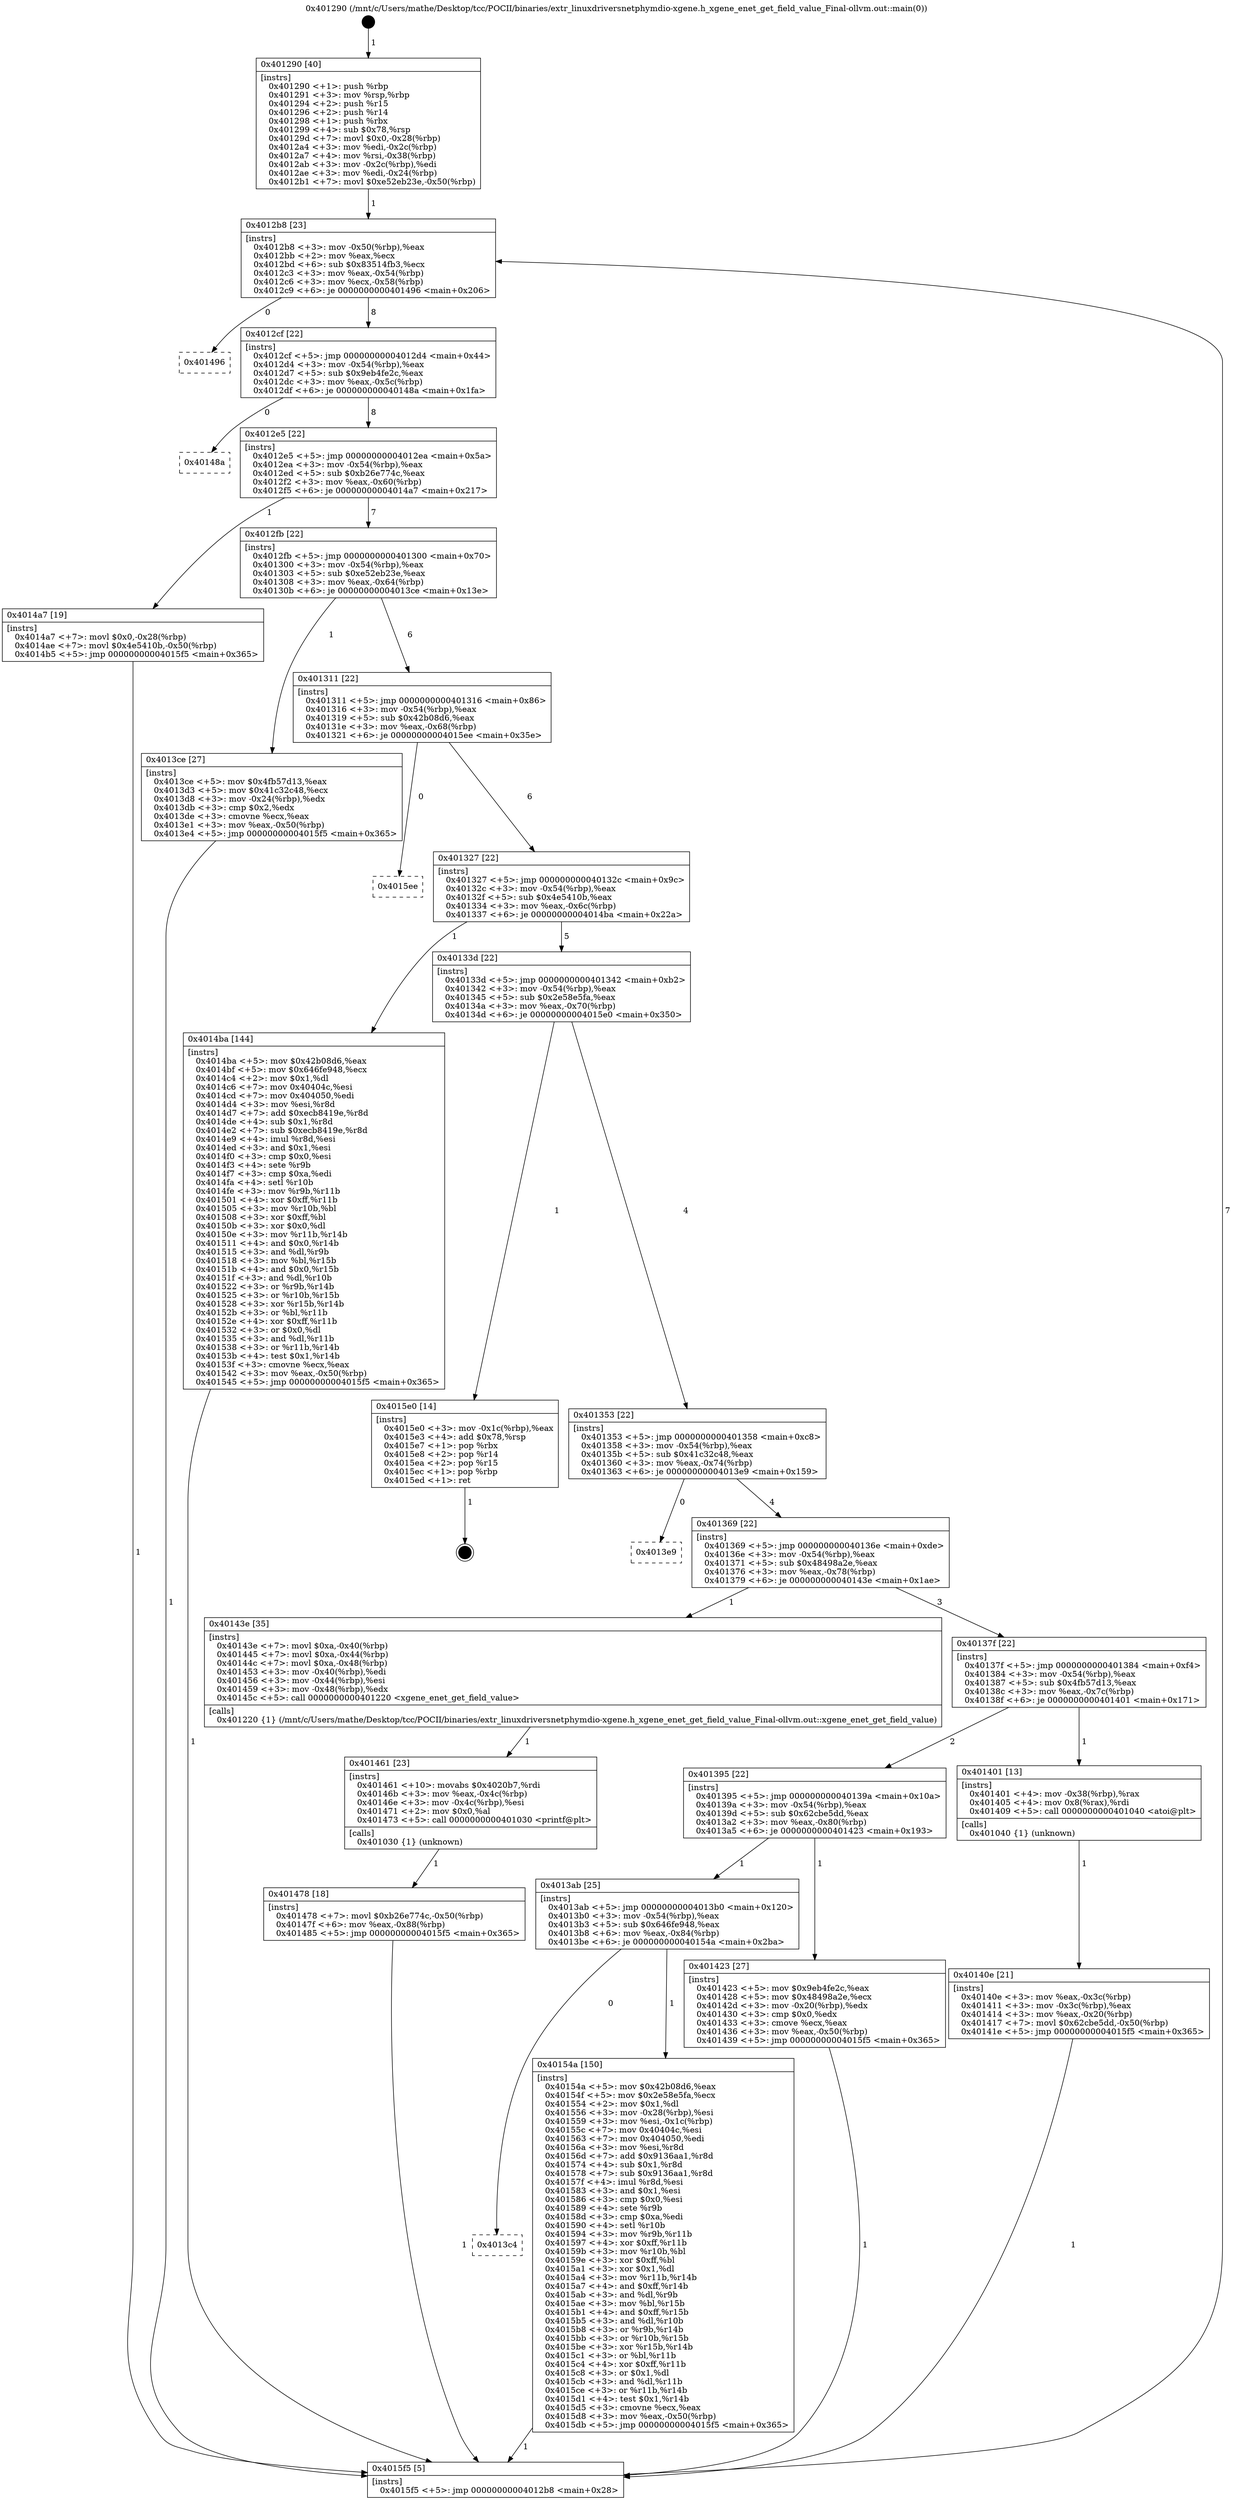 digraph "0x401290" {
  label = "0x401290 (/mnt/c/Users/mathe/Desktop/tcc/POCII/binaries/extr_linuxdriversnetphymdio-xgene.h_xgene_enet_get_field_value_Final-ollvm.out::main(0))"
  labelloc = "t"
  node[shape=record]

  Entry [label="",width=0.3,height=0.3,shape=circle,fillcolor=black,style=filled]
  "0x4012b8" [label="{
     0x4012b8 [23]\l
     | [instrs]\l
     &nbsp;&nbsp;0x4012b8 \<+3\>: mov -0x50(%rbp),%eax\l
     &nbsp;&nbsp;0x4012bb \<+2\>: mov %eax,%ecx\l
     &nbsp;&nbsp;0x4012bd \<+6\>: sub $0x83514fb3,%ecx\l
     &nbsp;&nbsp;0x4012c3 \<+3\>: mov %eax,-0x54(%rbp)\l
     &nbsp;&nbsp;0x4012c6 \<+3\>: mov %ecx,-0x58(%rbp)\l
     &nbsp;&nbsp;0x4012c9 \<+6\>: je 0000000000401496 \<main+0x206\>\l
  }"]
  "0x401496" [label="{
     0x401496\l
  }", style=dashed]
  "0x4012cf" [label="{
     0x4012cf [22]\l
     | [instrs]\l
     &nbsp;&nbsp;0x4012cf \<+5\>: jmp 00000000004012d4 \<main+0x44\>\l
     &nbsp;&nbsp;0x4012d4 \<+3\>: mov -0x54(%rbp),%eax\l
     &nbsp;&nbsp;0x4012d7 \<+5\>: sub $0x9eb4fe2c,%eax\l
     &nbsp;&nbsp;0x4012dc \<+3\>: mov %eax,-0x5c(%rbp)\l
     &nbsp;&nbsp;0x4012df \<+6\>: je 000000000040148a \<main+0x1fa\>\l
  }"]
  Exit [label="",width=0.3,height=0.3,shape=circle,fillcolor=black,style=filled,peripheries=2]
  "0x40148a" [label="{
     0x40148a\l
  }", style=dashed]
  "0x4012e5" [label="{
     0x4012e5 [22]\l
     | [instrs]\l
     &nbsp;&nbsp;0x4012e5 \<+5\>: jmp 00000000004012ea \<main+0x5a\>\l
     &nbsp;&nbsp;0x4012ea \<+3\>: mov -0x54(%rbp),%eax\l
     &nbsp;&nbsp;0x4012ed \<+5\>: sub $0xb26e774c,%eax\l
     &nbsp;&nbsp;0x4012f2 \<+3\>: mov %eax,-0x60(%rbp)\l
     &nbsp;&nbsp;0x4012f5 \<+6\>: je 00000000004014a7 \<main+0x217\>\l
  }"]
  "0x4013c4" [label="{
     0x4013c4\l
  }", style=dashed]
  "0x4014a7" [label="{
     0x4014a7 [19]\l
     | [instrs]\l
     &nbsp;&nbsp;0x4014a7 \<+7\>: movl $0x0,-0x28(%rbp)\l
     &nbsp;&nbsp;0x4014ae \<+7\>: movl $0x4e5410b,-0x50(%rbp)\l
     &nbsp;&nbsp;0x4014b5 \<+5\>: jmp 00000000004015f5 \<main+0x365\>\l
  }"]
  "0x4012fb" [label="{
     0x4012fb [22]\l
     | [instrs]\l
     &nbsp;&nbsp;0x4012fb \<+5\>: jmp 0000000000401300 \<main+0x70\>\l
     &nbsp;&nbsp;0x401300 \<+3\>: mov -0x54(%rbp),%eax\l
     &nbsp;&nbsp;0x401303 \<+5\>: sub $0xe52eb23e,%eax\l
     &nbsp;&nbsp;0x401308 \<+3\>: mov %eax,-0x64(%rbp)\l
     &nbsp;&nbsp;0x40130b \<+6\>: je 00000000004013ce \<main+0x13e\>\l
  }"]
  "0x40154a" [label="{
     0x40154a [150]\l
     | [instrs]\l
     &nbsp;&nbsp;0x40154a \<+5\>: mov $0x42b08d6,%eax\l
     &nbsp;&nbsp;0x40154f \<+5\>: mov $0x2e58e5fa,%ecx\l
     &nbsp;&nbsp;0x401554 \<+2\>: mov $0x1,%dl\l
     &nbsp;&nbsp;0x401556 \<+3\>: mov -0x28(%rbp),%esi\l
     &nbsp;&nbsp;0x401559 \<+3\>: mov %esi,-0x1c(%rbp)\l
     &nbsp;&nbsp;0x40155c \<+7\>: mov 0x40404c,%esi\l
     &nbsp;&nbsp;0x401563 \<+7\>: mov 0x404050,%edi\l
     &nbsp;&nbsp;0x40156a \<+3\>: mov %esi,%r8d\l
     &nbsp;&nbsp;0x40156d \<+7\>: add $0x9136aa1,%r8d\l
     &nbsp;&nbsp;0x401574 \<+4\>: sub $0x1,%r8d\l
     &nbsp;&nbsp;0x401578 \<+7\>: sub $0x9136aa1,%r8d\l
     &nbsp;&nbsp;0x40157f \<+4\>: imul %r8d,%esi\l
     &nbsp;&nbsp;0x401583 \<+3\>: and $0x1,%esi\l
     &nbsp;&nbsp;0x401586 \<+3\>: cmp $0x0,%esi\l
     &nbsp;&nbsp;0x401589 \<+4\>: sete %r9b\l
     &nbsp;&nbsp;0x40158d \<+3\>: cmp $0xa,%edi\l
     &nbsp;&nbsp;0x401590 \<+4\>: setl %r10b\l
     &nbsp;&nbsp;0x401594 \<+3\>: mov %r9b,%r11b\l
     &nbsp;&nbsp;0x401597 \<+4\>: xor $0xff,%r11b\l
     &nbsp;&nbsp;0x40159b \<+3\>: mov %r10b,%bl\l
     &nbsp;&nbsp;0x40159e \<+3\>: xor $0xff,%bl\l
     &nbsp;&nbsp;0x4015a1 \<+3\>: xor $0x1,%dl\l
     &nbsp;&nbsp;0x4015a4 \<+3\>: mov %r11b,%r14b\l
     &nbsp;&nbsp;0x4015a7 \<+4\>: and $0xff,%r14b\l
     &nbsp;&nbsp;0x4015ab \<+3\>: and %dl,%r9b\l
     &nbsp;&nbsp;0x4015ae \<+3\>: mov %bl,%r15b\l
     &nbsp;&nbsp;0x4015b1 \<+4\>: and $0xff,%r15b\l
     &nbsp;&nbsp;0x4015b5 \<+3\>: and %dl,%r10b\l
     &nbsp;&nbsp;0x4015b8 \<+3\>: or %r9b,%r14b\l
     &nbsp;&nbsp;0x4015bb \<+3\>: or %r10b,%r15b\l
     &nbsp;&nbsp;0x4015be \<+3\>: xor %r15b,%r14b\l
     &nbsp;&nbsp;0x4015c1 \<+3\>: or %bl,%r11b\l
     &nbsp;&nbsp;0x4015c4 \<+4\>: xor $0xff,%r11b\l
     &nbsp;&nbsp;0x4015c8 \<+3\>: or $0x1,%dl\l
     &nbsp;&nbsp;0x4015cb \<+3\>: and %dl,%r11b\l
     &nbsp;&nbsp;0x4015ce \<+3\>: or %r11b,%r14b\l
     &nbsp;&nbsp;0x4015d1 \<+4\>: test $0x1,%r14b\l
     &nbsp;&nbsp;0x4015d5 \<+3\>: cmovne %ecx,%eax\l
     &nbsp;&nbsp;0x4015d8 \<+3\>: mov %eax,-0x50(%rbp)\l
     &nbsp;&nbsp;0x4015db \<+5\>: jmp 00000000004015f5 \<main+0x365\>\l
  }"]
  "0x4013ce" [label="{
     0x4013ce [27]\l
     | [instrs]\l
     &nbsp;&nbsp;0x4013ce \<+5\>: mov $0x4fb57d13,%eax\l
     &nbsp;&nbsp;0x4013d3 \<+5\>: mov $0x41c32c48,%ecx\l
     &nbsp;&nbsp;0x4013d8 \<+3\>: mov -0x24(%rbp),%edx\l
     &nbsp;&nbsp;0x4013db \<+3\>: cmp $0x2,%edx\l
     &nbsp;&nbsp;0x4013de \<+3\>: cmovne %ecx,%eax\l
     &nbsp;&nbsp;0x4013e1 \<+3\>: mov %eax,-0x50(%rbp)\l
     &nbsp;&nbsp;0x4013e4 \<+5\>: jmp 00000000004015f5 \<main+0x365\>\l
  }"]
  "0x401311" [label="{
     0x401311 [22]\l
     | [instrs]\l
     &nbsp;&nbsp;0x401311 \<+5\>: jmp 0000000000401316 \<main+0x86\>\l
     &nbsp;&nbsp;0x401316 \<+3\>: mov -0x54(%rbp),%eax\l
     &nbsp;&nbsp;0x401319 \<+5\>: sub $0x42b08d6,%eax\l
     &nbsp;&nbsp;0x40131e \<+3\>: mov %eax,-0x68(%rbp)\l
     &nbsp;&nbsp;0x401321 \<+6\>: je 00000000004015ee \<main+0x35e\>\l
  }"]
  "0x4015f5" [label="{
     0x4015f5 [5]\l
     | [instrs]\l
     &nbsp;&nbsp;0x4015f5 \<+5\>: jmp 00000000004012b8 \<main+0x28\>\l
  }"]
  "0x401290" [label="{
     0x401290 [40]\l
     | [instrs]\l
     &nbsp;&nbsp;0x401290 \<+1\>: push %rbp\l
     &nbsp;&nbsp;0x401291 \<+3\>: mov %rsp,%rbp\l
     &nbsp;&nbsp;0x401294 \<+2\>: push %r15\l
     &nbsp;&nbsp;0x401296 \<+2\>: push %r14\l
     &nbsp;&nbsp;0x401298 \<+1\>: push %rbx\l
     &nbsp;&nbsp;0x401299 \<+4\>: sub $0x78,%rsp\l
     &nbsp;&nbsp;0x40129d \<+7\>: movl $0x0,-0x28(%rbp)\l
     &nbsp;&nbsp;0x4012a4 \<+3\>: mov %edi,-0x2c(%rbp)\l
     &nbsp;&nbsp;0x4012a7 \<+4\>: mov %rsi,-0x38(%rbp)\l
     &nbsp;&nbsp;0x4012ab \<+3\>: mov -0x2c(%rbp),%edi\l
     &nbsp;&nbsp;0x4012ae \<+3\>: mov %edi,-0x24(%rbp)\l
     &nbsp;&nbsp;0x4012b1 \<+7\>: movl $0xe52eb23e,-0x50(%rbp)\l
  }"]
  "0x401478" [label="{
     0x401478 [18]\l
     | [instrs]\l
     &nbsp;&nbsp;0x401478 \<+7\>: movl $0xb26e774c,-0x50(%rbp)\l
     &nbsp;&nbsp;0x40147f \<+6\>: mov %eax,-0x88(%rbp)\l
     &nbsp;&nbsp;0x401485 \<+5\>: jmp 00000000004015f5 \<main+0x365\>\l
  }"]
  "0x4015ee" [label="{
     0x4015ee\l
  }", style=dashed]
  "0x401327" [label="{
     0x401327 [22]\l
     | [instrs]\l
     &nbsp;&nbsp;0x401327 \<+5\>: jmp 000000000040132c \<main+0x9c\>\l
     &nbsp;&nbsp;0x40132c \<+3\>: mov -0x54(%rbp),%eax\l
     &nbsp;&nbsp;0x40132f \<+5\>: sub $0x4e5410b,%eax\l
     &nbsp;&nbsp;0x401334 \<+3\>: mov %eax,-0x6c(%rbp)\l
     &nbsp;&nbsp;0x401337 \<+6\>: je 00000000004014ba \<main+0x22a\>\l
  }"]
  "0x401461" [label="{
     0x401461 [23]\l
     | [instrs]\l
     &nbsp;&nbsp;0x401461 \<+10\>: movabs $0x4020b7,%rdi\l
     &nbsp;&nbsp;0x40146b \<+3\>: mov %eax,-0x4c(%rbp)\l
     &nbsp;&nbsp;0x40146e \<+3\>: mov -0x4c(%rbp),%esi\l
     &nbsp;&nbsp;0x401471 \<+2\>: mov $0x0,%al\l
     &nbsp;&nbsp;0x401473 \<+5\>: call 0000000000401030 \<printf@plt\>\l
     | [calls]\l
     &nbsp;&nbsp;0x401030 \{1\} (unknown)\l
  }"]
  "0x4014ba" [label="{
     0x4014ba [144]\l
     | [instrs]\l
     &nbsp;&nbsp;0x4014ba \<+5\>: mov $0x42b08d6,%eax\l
     &nbsp;&nbsp;0x4014bf \<+5\>: mov $0x646fe948,%ecx\l
     &nbsp;&nbsp;0x4014c4 \<+2\>: mov $0x1,%dl\l
     &nbsp;&nbsp;0x4014c6 \<+7\>: mov 0x40404c,%esi\l
     &nbsp;&nbsp;0x4014cd \<+7\>: mov 0x404050,%edi\l
     &nbsp;&nbsp;0x4014d4 \<+3\>: mov %esi,%r8d\l
     &nbsp;&nbsp;0x4014d7 \<+7\>: add $0xecb8419e,%r8d\l
     &nbsp;&nbsp;0x4014de \<+4\>: sub $0x1,%r8d\l
     &nbsp;&nbsp;0x4014e2 \<+7\>: sub $0xecb8419e,%r8d\l
     &nbsp;&nbsp;0x4014e9 \<+4\>: imul %r8d,%esi\l
     &nbsp;&nbsp;0x4014ed \<+3\>: and $0x1,%esi\l
     &nbsp;&nbsp;0x4014f0 \<+3\>: cmp $0x0,%esi\l
     &nbsp;&nbsp;0x4014f3 \<+4\>: sete %r9b\l
     &nbsp;&nbsp;0x4014f7 \<+3\>: cmp $0xa,%edi\l
     &nbsp;&nbsp;0x4014fa \<+4\>: setl %r10b\l
     &nbsp;&nbsp;0x4014fe \<+3\>: mov %r9b,%r11b\l
     &nbsp;&nbsp;0x401501 \<+4\>: xor $0xff,%r11b\l
     &nbsp;&nbsp;0x401505 \<+3\>: mov %r10b,%bl\l
     &nbsp;&nbsp;0x401508 \<+3\>: xor $0xff,%bl\l
     &nbsp;&nbsp;0x40150b \<+3\>: xor $0x0,%dl\l
     &nbsp;&nbsp;0x40150e \<+3\>: mov %r11b,%r14b\l
     &nbsp;&nbsp;0x401511 \<+4\>: and $0x0,%r14b\l
     &nbsp;&nbsp;0x401515 \<+3\>: and %dl,%r9b\l
     &nbsp;&nbsp;0x401518 \<+3\>: mov %bl,%r15b\l
     &nbsp;&nbsp;0x40151b \<+4\>: and $0x0,%r15b\l
     &nbsp;&nbsp;0x40151f \<+3\>: and %dl,%r10b\l
     &nbsp;&nbsp;0x401522 \<+3\>: or %r9b,%r14b\l
     &nbsp;&nbsp;0x401525 \<+3\>: or %r10b,%r15b\l
     &nbsp;&nbsp;0x401528 \<+3\>: xor %r15b,%r14b\l
     &nbsp;&nbsp;0x40152b \<+3\>: or %bl,%r11b\l
     &nbsp;&nbsp;0x40152e \<+4\>: xor $0xff,%r11b\l
     &nbsp;&nbsp;0x401532 \<+3\>: or $0x0,%dl\l
     &nbsp;&nbsp;0x401535 \<+3\>: and %dl,%r11b\l
     &nbsp;&nbsp;0x401538 \<+3\>: or %r11b,%r14b\l
     &nbsp;&nbsp;0x40153b \<+4\>: test $0x1,%r14b\l
     &nbsp;&nbsp;0x40153f \<+3\>: cmovne %ecx,%eax\l
     &nbsp;&nbsp;0x401542 \<+3\>: mov %eax,-0x50(%rbp)\l
     &nbsp;&nbsp;0x401545 \<+5\>: jmp 00000000004015f5 \<main+0x365\>\l
  }"]
  "0x40133d" [label="{
     0x40133d [22]\l
     | [instrs]\l
     &nbsp;&nbsp;0x40133d \<+5\>: jmp 0000000000401342 \<main+0xb2\>\l
     &nbsp;&nbsp;0x401342 \<+3\>: mov -0x54(%rbp),%eax\l
     &nbsp;&nbsp;0x401345 \<+5\>: sub $0x2e58e5fa,%eax\l
     &nbsp;&nbsp;0x40134a \<+3\>: mov %eax,-0x70(%rbp)\l
     &nbsp;&nbsp;0x40134d \<+6\>: je 00000000004015e0 \<main+0x350\>\l
  }"]
  "0x4013ab" [label="{
     0x4013ab [25]\l
     | [instrs]\l
     &nbsp;&nbsp;0x4013ab \<+5\>: jmp 00000000004013b0 \<main+0x120\>\l
     &nbsp;&nbsp;0x4013b0 \<+3\>: mov -0x54(%rbp),%eax\l
     &nbsp;&nbsp;0x4013b3 \<+5\>: sub $0x646fe948,%eax\l
     &nbsp;&nbsp;0x4013b8 \<+6\>: mov %eax,-0x84(%rbp)\l
     &nbsp;&nbsp;0x4013be \<+6\>: je 000000000040154a \<main+0x2ba\>\l
  }"]
  "0x4015e0" [label="{
     0x4015e0 [14]\l
     | [instrs]\l
     &nbsp;&nbsp;0x4015e0 \<+3\>: mov -0x1c(%rbp),%eax\l
     &nbsp;&nbsp;0x4015e3 \<+4\>: add $0x78,%rsp\l
     &nbsp;&nbsp;0x4015e7 \<+1\>: pop %rbx\l
     &nbsp;&nbsp;0x4015e8 \<+2\>: pop %r14\l
     &nbsp;&nbsp;0x4015ea \<+2\>: pop %r15\l
     &nbsp;&nbsp;0x4015ec \<+1\>: pop %rbp\l
     &nbsp;&nbsp;0x4015ed \<+1\>: ret\l
  }"]
  "0x401353" [label="{
     0x401353 [22]\l
     | [instrs]\l
     &nbsp;&nbsp;0x401353 \<+5\>: jmp 0000000000401358 \<main+0xc8\>\l
     &nbsp;&nbsp;0x401358 \<+3\>: mov -0x54(%rbp),%eax\l
     &nbsp;&nbsp;0x40135b \<+5\>: sub $0x41c32c48,%eax\l
     &nbsp;&nbsp;0x401360 \<+3\>: mov %eax,-0x74(%rbp)\l
     &nbsp;&nbsp;0x401363 \<+6\>: je 00000000004013e9 \<main+0x159\>\l
  }"]
  "0x401423" [label="{
     0x401423 [27]\l
     | [instrs]\l
     &nbsp;&nbsp;0x401423 \<+5\>: mov $0x9eb4fe2c,%eax\l
     &nbsp;&nbsp;0x401428 \<+5\>: mov $0x48498a2e,%ecx\l
     &nbsp;&nbsp;0x40142d \<+3\>: mov -0x20(%rbp),%edx\l
     &nbsp;&nbsp;0x401430 \<+3\>: cmp $0x0,%edx\l
     &nbsp;&nbsp;0x401433 \<+3\>: cmove %ecx,%eax\l
     &nbsp;&nbsp;0x401436 \<+3\>: mov %eax,-0x50(%rbp)\l
     &nbsp;&nbsp;0x401439 \<+5\>: jmp 00000000004015f5 \<main+0x365\>\l
  }"]
  "0x4013e9" [label="{
     0x4013e9\l
  }", style=dashed]
  "0x401369" [label="{
     0x401369 [22]\l
     | [instrs]\l
     &nbsp;&nbsp;0x401369 \<+5\>: jmp 000000000040136e \<main+0xde\>\l
     &nbsp;&nbsp;0x40136e \<+3\>: mov -0x54(%rbp),%eax\l
     &nbsp;&nbsp;0x401371 \<+5\>: sub $0x48498a2e,%eax\l
     &nbsp;&nbsp;0x401376 \<+3\>: mov %eax,-0x78(%rbp)\l
     &nbsp;&nbsp;0x401379 \<+6\>: je 000000000040143e \<main+0x1ae\>\l
  }"]
  "0x40140e" [label="{
     0x40140e [21]\l
     | [instrs]\l
     &nbsp;&nbsp;0x40140e \<+3\>: mov %eax,-0x3c(%rbp)\l
     &nbsp;&nbsp;0x401411 \<+3\>: mov -0x3c(%rbp),%eax\l
     &nbsp;&nbsp;0x401414 \<+3\>: mov %eax,-0x20(%rbp)\l
     &nbsp;&nbsp;0x401417 \<+7\>: movl $0x62cbe5dd,-0x50(%rbp)\l
     &nbsp;&nbsp;0x40141e \<+5\>: jmp 00000000004015f5 \<main+0x365\>\l
  }"]
  "0x40143e" [label="{
     0x40143e [35]\l
     | [instrs]\l
     &nbsp;&nbsp;0x40143e \<+7\>: movl $0xa,-0x40(%rbp)\l
     &nbsp;&nbsp;0x401445 \<+7\>: movl $0xa,-0x44(%rbp)\l
     &nbsp;&nbsp;0x40144c \<+7\>: movl $0xa,-0x48(%rbp)\l
     &nbsp;&nbsp;0x401453 \<+3\>: mov -0x40(%rbp),%edi\l
     &nbsp;&nbsp;0x401456 \<+3\>: mov -0x44(%rbp),%esi\l
     &nbsp;&nbsp;0x401459 \<+3\>: mov -0x48(%rbp),%edx\l
     &nbsp;&nbsp;0x40145c \<+5\>: call 0000000000401220 \<xgene_enet_get_field_value\>\l
     | [calls]\l
     &nbsp;&nbsp;0x401220 \{1\} (/mnt/c/Users/mathe/Desktop/tcc/POCII/binaries/extr_linuxdriversnetphymdio-xgene.h_xgene_enet_get_field_value_Final-ollvm.out::xgene_enet_get_field_value)\l
  }"]
  "0x40137f" [label="{
     0x40137f [22]\l
     | [instrs]\l
     &nbsp;&nbsp;0x40137f \<+5\>: jmp 0000000000401384 \<main+0xf4\>\l
     &nbsp;&nbsp;0x401384 \<+3\>: mov -0x54(%rbp),%eax\l
     &nbsp;&nbsp;0x401387 \<+5\>: sub $0x4fb57d13,%eax\l
     &nbsp;&nbsp;0x40138c \<+3\>: mov %eax,-0x7c(%rbp)\l
     &nbsp;&nbsp;0x40138f \<+6\>: je 0000000000401401 \<main+0x171\>\l
  }"]
  "0x401395" [label="{
     0x401395 [22]\l
     | [instrs]\l
     &nbsp;&nbsp;0x401395 \<+5\>: jmp 000000000040139a \<main+0x10a\>\l
     &nbsp;&nbsp;0x40139a \<+3\>: mov -0x54(%rbp),%eax\l
     &nbsp;&nbsp;0x40139d \<+5\>: sub $0x62cbe5dd,%eax\l
     &nbsp;&nbsp;0x4013a2 \<+3\>: mov %eax,-0x80(%rbp)\l
     &nbsp;&nbsp;0x4013a5 \<+6\>: je 0000000000401423 \<main+0x193\>\l
  }"]
  "0x401401" [label="{
     0x401401 [13]\l
     | [instrs]\l
     &nbsp;&nbsp;0x401401 \<+4\>: mov -0x38(%rbp),%rax\l
     &nbsp;&nbsp;0x401405 \<+4\>: mov 0x8(%rax),%rdi\l
     &nbsp;&nbsp;0x401409 \<+5\>: call 0000000000401040 \<atoi@plt\>\l
     | [calls]\l
     &nbsp;&nbsp;0x401040 \{1\} (unknown)\l
  }"]
  Entry -> "0x401290" [label=" 1"]
  "0x4012b8" -> "0x401496" [label=" 0"]
  "0x4012b8" -> "0x4012cf" [label=" 8"]
  "0x4015e0" -> Exit [label=" 1"]
  "0x4012cf" -> "0x40148a" [label=" 0"]
  "0x4012cf" -> "0x4012e5" [label=" 8"]
  "0x40154a" -> "0x4015f5" [label=" 1"]
  "0x4012e5" -> "0x4014a7" [label=" 1"]
  "0x4012e5" -> "0x4012fb" [label=" 7"]
  "0x4013ab" -> "0x4013c4" [label=" 0"]
  "0x4012fb" -> "0x4013ce" [label=" 1"]
  "0x4012fb" -> "0x401311" [label=" 6"]
  "0x4013ce" -> "0x4015f5" [label=" 1"]
  "0x401290" -> "0x4012b8" [label=" 1"]
  "0x4015f5" -> "0x4012b8" [label=" 7"]
  "0x4013ab" -> "0x40154a" [label=" 1"]
  "0x401311" -> "0x4015ee" [label=" 0"]
  "0x401311" -> "0x401327" [label=" 6"]
  "0x4014ba" -> "0x4015f5" [label=" 1"]
  "0x401327" -> "0x4014ba" [label=" 1"]
  "0x401327" -> "0x40133d" [label=" 5"]
  "0x4014a7" -> "0x4015f5" [label=" 1"]
  "0x40133d" -> "0x4015e0" [label=" 1"]
  "0x40133d" -> "0x401353" [label=" 4"]
  "0x401478" -> "0x4015f5" [label=" 1"]
  "0x401353" -> "0x4013e9" [label=" 0"]
  "0x401353" -> "0x401369" [label=" 4"]
  "0x401461" -> "0x401478" [label=" 1"]
  "0x401369" -> "0x40143e" [label=" 1"]
  "0x401369" -> "0x40137f" [label=" 3"]
  "0x401423" -> "0x4015f5" [label=" 1"]
  "0x40137f" -> "0x401401" [label=" 1"]
  "0x40137f" -> "0x401395" [label=" 2"]
  "0x401401" -> "0x40140e" [label=" 1"]
  "0x40140e" -> "0x4015f5" [label=" 1"]
  "0x40143e" -> "0x401461" [label=" 1"]
  "0x401395" -> "0x401423" [label=" 1"]
  "0x401395" -> "0x4013ab" [label=" 1"]
}

